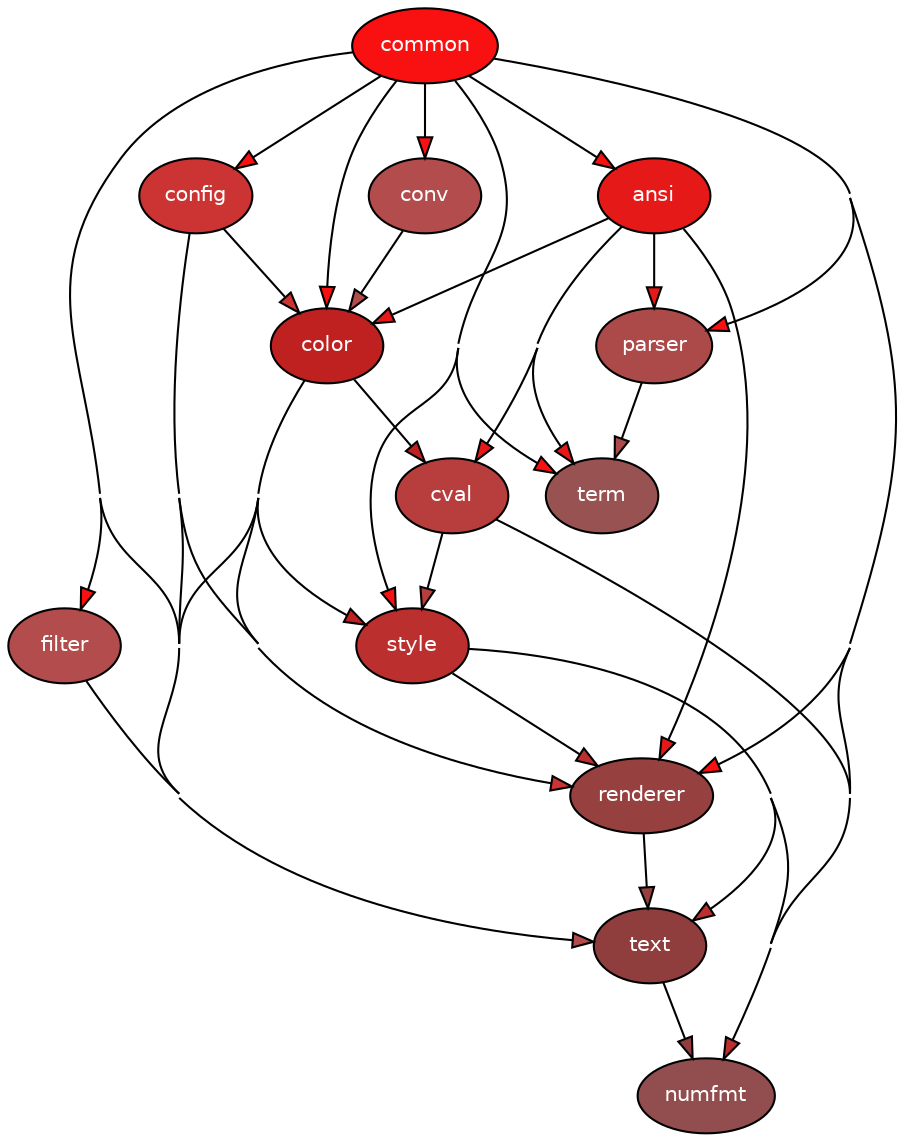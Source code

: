 
digraph G {
    concentrate = true;

    rankdir = TB;
    node [style=filled,fillcolor="#ffffff",fontcolor="#000000",fontname=Helvetica,fontsize=10];

    pytermor_ansi [fillcolor="#e61919",fontcolor="#ffffff",label="ansi"];
    pytermor_color [fillcolor="#bf2121",fontcolor="#ffffff",label="color"];
    pytermor_common [fillcolor="#f91010",fontcolor="#ffffff",label="common"];
    pytermor_config [fillcolor="#cc3333",fontcolor="#ffffff",label="config"];
    pytermor_conv [fillcolor="#b34c4c",fontcolor="#ffffff",label="conv"];
    pytermor_cval [fillcolor="#b83d3d",fontcolor="#ffffff",label="cval"];
    pytermor_filter [fillcolor="#b34c4c",fontcolor="#ffffff",label="filter"];
    pytermor_numfmt [fillcolor="#924e4e",fontcolor="#ffffff",label="numfmt"];
    pytermor_parser [fillcolor="#ac4949",fontcolor="#ffffff",label="parser"];
    pytermor_renderer [fillcolor="#964040",fontcolor="#ffffff",label="renderer"];
    pytermor_style [fillcolor="#bc2f2f",fontcolor="#ffffff",label="style"];
    pytermor_term [fillcolor="#995252",fontcolor="#ffffff",label="term"];
    pytermor_text [fillcolor="#8f3d3d",fontcolor="#ffffff",label="text"];
    pytermor_ansi -> pytermor_color [fillcolor="#e61919"];
    pytermor_ansi -> pytermor_cval [fillcolor="#e61919"];
    pytermor_ansi -> pytermor_parser [fillcolor="#e61919"];
    pytermor_ansi -> pytermor_renderer [fillcolor="#e61919"];
    pytermor_ansi -> pytermor_term [fillcolor="#e61919"];
    pytermor_color -> pytermor_cval [fillcolor="#bf2121"];
    pytermor_color -> pytermor_renderer [fillcolor="#bf2121"];
    pytermor_color -> pytermor_style [fillcolor="#bf2121"];
    pytermor_color -> pytermor_text [fillcolor="#bf2121"];
    pytermor_common -> pytermor_ansi [fillcolor="#f91010"];
    pytermor_common -> pytermor_color [fillcolor="#f91010"];
    pytermor_common -> pytermor_config [fillcolor="#f91010"];
    pytermor_common -> pytermor_conv [fillcolor="#f91010"];
    pytermor_common -> pytermor_filter [fillcolor="#f91010"];
    pytermor_common -> pytermor_numfmt [fillcolor="#f91010"];
    pytermor_common -> pytermor_parser [fillcolor="#f91010"];
    pytermor_common -> pytermor_renderer [fillcolor="#f91010"];
    pytermor_common -> pytermor_style [fillcolor="#f91010"];
    pytermor_common -> pytermor_term [fillcolor="#f91010"];
    pytermor_common -> pytermor_text [fillcolor="#f91010"];
    pytermor_config -> pytermor_color [fillcolor="#cc3333"];
    pytermor_config -> pytermor_renderer [fillcolor="#cc3333"];
    pytermor_config -> pytermor_text [fillcolor="#cc3333"];
    pytermor_conv -> pytermor_color [fillcolor="#b34c4c"];
    pytermor_cval -> pytermor_numfmt [fillcolor="#b83d3d"];
    pytermor_cval -> pytermor_style [fillcolor="#b83d3d"];
    pytermor_filter -> pytermor_text [fillcolor="#b34c4c"];
    pytermor_parser -> pytermor_term [fillcolor="#ac4949"];
    pytermor_renderer -> pytermor_text [fillcolor="#964040"];
    pytermor_style -> pytermor_numfmt [fillcolor="#bc2f2f"];
    pytermor_style -> pytermor_renderer [fillcolor="#bc2f2f"];
    pytermor_style -> pytermor_text [fillcolor="#bc2f2f"];
    pytermor_text -> pytermor_numfmt [fillcolor="#8f3d3d"];
}

